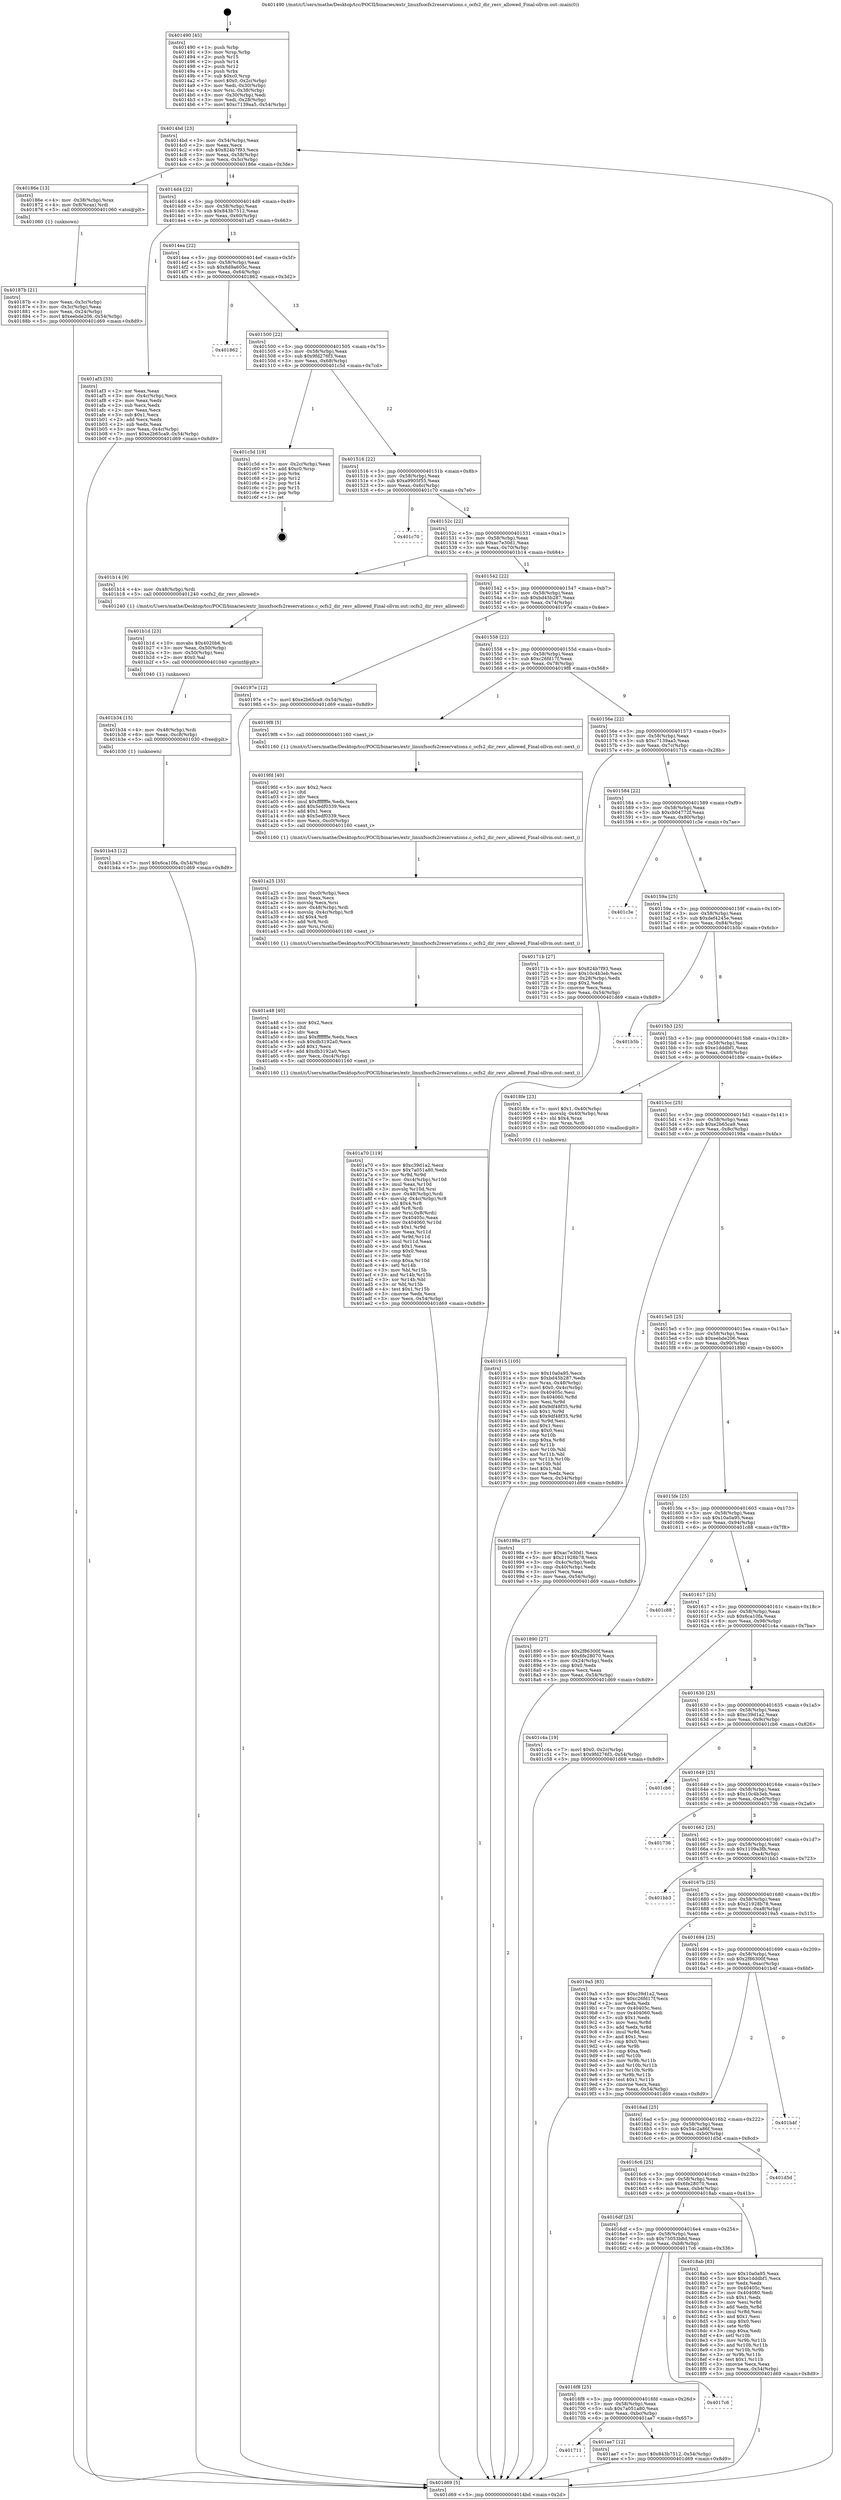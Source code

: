 digraph "0x401490" {
  label = "0x401490 (/mnt/c/Users/mathe/Desktop/tcc/POCII/binaries/extr_linuxfsocfs2reservations.c_ocfs2_dir_resv_allowed_Final-ollvm.out::main(0))"
  labelloc = "t"
  node[shape=record]

  Entry [label="",width=0.3,height=0.3,shape=circle,fillcolor=black,style=filled]
  "0x4014bd" [label="{
     0x4014bd [23]\l
     | [instrs]\l
     &nbsp;&nbsp;0x4014bd \<+3\>: mov -0x54(%rbp),%eax\l
     &nbsp;&nbsp;0x4014c0 \<+2\>: mov %eax,%ecx\l
     &nbsp;&nbsp;0x4014c2 \<+6\>: sub $0x824b7f93,%ecx\l
     &nbsp;&nbsp;0x4014c8 \<+3\>: mov %eax,-0x58(%rbp)\l
     &nbsp;&nbsp;0x4014cb \<+3\>: mov %ecx,-0x5c(%rbp)\l
     &nbsp;&nbsp;0x4014ce \<+6\>: je 000000000040186e \<main+0x3de\>\l
  }"]
  "0x40186e" [label="{
     0x40186e [13]\l
     | [instrs]\l
     &nbsp;&nbsp;0x40186e \<+4\>: mov -0x38(%rbp),%rax\l
     &nbsp;&nbsp;0x401872 \<+4\>: mov 0x8(%rax),%rdi\l
     &nbsp;&nbsp;0x401876 \<+5\>: call 0000000000401060 \<atoi@plt\>\l
     | [calls]\l
     &nbsp;&nbsp;0x401060 \{1\} (unknown)\l
  }"]
  "0x4014d4" [label="{
     0x4014d4 [22]\l
     | [instrs]\l
     &nbsp;&nbsp;0x4014d4 \<+5\>: jmp 00000000004014d9 \<main+0x49\>\l
     &nbsp;&nbsp;0x4014d9 \<+3\>: mov -0x58(%rbp),%eax\l
     &nbsp;&nbsp;0x4014dc \<+5\>: sub $0x843b7512,%eax\l
     &nbsp;&nbsp;0x4014e1 \<+3\>: mov %eax,-0x60(%rbp)\l
     &nbsp;&nbsp;0x4014e4 \<+6\>: je 0000000000401af3 \<main+0x663\>\l
  }"]
  Exit [label="",width=0.3,height=0.3,shape=circle,fillcolor=black,style=filled,peripheries=2]
  "0x401af3" [label="{
     0x401af3 [33]\l
     | [instrs]\l
     &nbsp;&nbsp;0x401af3 \<+2\>: xor %eax,%eax\l
     &nbsp;&nbsp;0x401af5 \<+3\>: mov -0x4c(%rbp),%ecx\l
     &nbsp;&nbsp;0x401af8 \<+2\>: mov %eax,%edx\l
     &nbsp;&nbsp;0x401afa \<+2\>: sub %ecx,%edx\l
     &nbsp;&nbsp;0x401afc \<+2\>: mov %eax,%ecx\l
     &nbsp;&nbsp;0x401afe \<+3\>: sub $0x1,%ecx\l
     &nbsp;&nbsp;0x401b01 \<+2\>: add %ecx,%edx\l
     &nbsp;&nbsp;0x401b03 \<+2\>: sub %edx,%eax\l
     &nbsp;&nbsp;0x401b05 \<+3\>: mov %eax,-0x4c(%rbp)\l
     &nbsp;&nbsp;0x401b08 \<+7\>: movl $0xe2b65ca9,-0x54(%rbp)\l
     &nbsp;&nbsp;0x401b0f \<+5\>: jmp 0000000000401d69 \<main+0x8d9\>\l
  }"]
  "0x4014ea" [label="{
     0x4014ea [22]\l
     | [instrs]\l
     &nbsp;&nbsp;0x4014ea \<+5\>: jmp 00000000004014ef \<main+0x5f\>\l
     &nbsp;&nbsp;0x4014ef \<+3\>: mov -0x58(%rbp),%eax\l
     &nbsp;&nbsp;0x4014f2 \<+5\>: sub $0x8d9a605c,%eax\l
     &nbsp;&nbsp;0x4014f7 \<+3\>: mov %eax,-0x64(%rbp)\l
     &nbsp;&nbsp;0x4014fa \<+6\>: je 0000000000401862 \<main+0x3d2\>\l
  }"]
  "0x401b43" [label="{
     0x401b43 [12]\l
     | [instrs]\l
     &nbsp;&nbsp;0x401b43 \<+7\>: movl $0x6ca10fa,-0x54(%rbp)\l
     &nbsp;&nbsp;0x401b4a \<+5\>: jmp 0000000000401d69 \<main+0x8d9\>\l
  }"]
  "0x401862" [label="{
     0x401862\l
  }", style=dashed]
  "0x401500" [label="{
     0x401500 [22]\l
     | [instrs]\l
     &nbsp;&nbsp;0x401500 \<+5\>: jmp 0000000000401505 \<main+0x75\>\l
     &nbsp;&nbsp;0x401505 \<+3\>: mov -0x58(%rbp),%eax\l
     &nbsp;&nbsp;0x401508 \<+5\>: sub $0x9fd276f3,%eax\l
     &nbsp;&nbsp;0x40150d \<+3\>: mov %eax,-0x68(%rbp)\l
     &nbsp;&nbsp;0x401510 \<+6\>: je 0000000000401c5d \<main+0x7cd\>\l
  }"]
  "0x401b34" [label="{
     0x401b34 [15]\l
     | [instrs]\l
     &nbsp;&nbsp;0x401b34 \<+4\>: mov -0x48(%rbp),%rdi\l
     &nbsp;&nbsp;0x401b38 \<+6\>: mov %eax,-0xc8(%rbp)\l
     &nbsp;&nbsp;0x401b3e \<+5\>: call 0000000000401030 \<free@plt\>\l
     | [calls]\l
     &nbsp;&nbsp;0x401030 \{1\} (unknown)\l
  }"]
  "0x401c5d" [label="{
     0x401c5d [19]\l
     | [instrs]\l
     &nbsp;&nbsp;0x401c5d \<+3\>: mov -0x2c(%rbp),%eax\l
     &nbsp;&nbsp;0x401c60 \<+7\>: add $0xc0,%rsp\l
     &nbsp;&nbsp;0x401c67 \<+1\>: pop %rbx\l
     &nbsp;&nbsp;0x401c68 \<+2\>: pop %r12\l
     &nbsp;&nbsp;0x401c6a \<+2\>: pop %r14\l
     &nbsp;&nbsp;0x401c6c \<+2\>: pop %r15\l
     &nbsp;&nbsp;0x401c6e \<+1\>: pop %rbp\l
     &nbsp;&nbsp;0x401c6f \<+1\>: ret\l
  }"]
  "0x401516" [label="{
     0x401516 [22]\l
     | [instrs]\l
     &nbsp;&nbsp;0x401516 \<+5\>: jmp 000000000040151b \<main+0x8b\>\l
     &nbsp;&nbsp;0x40151b \<+3\>: mov -0x58(%rbp),%eax\l
     &nbsp;&nbsp;0x40151e \<+5\>: sub $0xa9905f55,%eax\l
     &nbsp;&nbsp;0x401523 \<+3\>: mov %eax,-0x6c(%rbp)\l
     &nbsp;&nbsp;0x401526 \<+6\>: je 0000000000401c70 \<main+0x7e0\>\l
  }"]
  "0x401b1d" [label="{
     0x401b1d [23]\l
     | [instrs]\l
     &nbsp;&nbsp;0x401b1d \<+10\>: movabs $0x4020b6,%rdi\l
     &nbsp;&nbsp;0x401b27 \<+3\>: mov %eax,-0x50(%rbp)\l
     &nbsp;&nbsp;0x401b2a \<+3\>: mov -0x50(%rbp),%esi\l
     &nbsp;&nbsp;0x401b2d \<+2\>: mov $0x0,%al\l
     &nbsp;&nbsp;0x401b2f \<+5\>: call 0000000000401040 \<printf@plt\>\l
     | [calls]\l
     &nbsp;&nbsp;0x401040 \{1\} (unknown)\l
  }"]
  "0x401c70" [label="{
     0x401c70\l
  }", style=dashed]
  "0x40152c" [label="{
     0x40152c [22]\l
     | [instrs]\l
     &nbsp;&nbsp;0x40152c \<+5\>: jmp 0000000000401531 \<main+0xa1\>\l
     &nbsp;&nbsp;0x401531 \<+3\>: mov -0x58(%rbp),%eax\l
     &nbsp;&nbsp;0x401534 \<+5\>: sub $0xac7e30d1,%eax\l
     &nbsp;&nbsp;0x401539 \<+3\>: mov %eax,-0x70(%rbp)\l
     &nbsp;&nbsp;0x40153c \<+6\>: je 0000000000401b14 \<main+0x684\>\l
  }"]
  "0x401711" [label="{
     0x401711\l
  }", style=dashed]
  "0x401b14" [label="{
     0x401b14 [9]\l
     | [instrs]\l
     &nbsp;&nbsp;0x401b14 \<+4\>: mov -0x48(%rbp),%rdi\l
     &nbsp;&nbsp;0x401b18 \<+5\>: call 0000000000401240 \<ocfs2_dir_resv_allowed\>\l
     | [calls]\l
     &nbsp;&nbsp;0x401240 \{1\} (/mnt/c/Users/mathe/Desktop/tcc/POCII/binaries/extr_linuxfsocfs2reservations.c_ocfs2_dir_resv_allowed_Final-ollvm.out::ocfs2_dir_resv_allowed)\l
  }"]
  "0x401542" [label="{
     0x401542 [22]\l
     | [instrs]\l
     &nbsp;&nbsp;0x401542 \<+5\>: jmp 0000000000401547 \<main+0xb7\>\l
     &nbsp;&nbsp;0x401547 \<+3\>: mov -0x58(%rbp),%eax\l
     &nbsp;&nbsp;0x40154a \<+5\>: sub $0xbd45b287,%eax\l
     &nbsp;&nbsp;0x40154f \<+3\>: mov %eax,-0x74(%rbp)\l
     &nbsp;&nbsp;0x401552 \<+6\>: je 000000000040197e \<main+0x4ee\>\l
  }"]
  "0x401ae7" [label="{
     0x401ae7 [12]\l
     | [instrs]\l
     &nbsp;&nbsp;0x401ae7 \<+7\>: movl $0x843b7512,-0x54(%rbp)\l
     &nbsp;&nbsp;0x401aee \<+5\>: jmp 0000000000401d69 \<main+0x8d9\>\l
  }"]
  "0x40197e" [label="{
     0x40197e [12]\l
     | [instrs]\l
     &nbsp;&nbsp;0x40197e \<+7\>: movl $0xe2b65ca9,-0x54(%rbp)\l
     &nbsp;&nbsp;0x401985 \<+5\>: jmp 0000000000401d69 \<main+0x8d9\>\l
  }"]
  "0x401558" [label="{
     0x401558 [22]\l
     | [instrs]\l
     &nbsp;&nbsp;0x401558 \<+5\>: jmp 000000000040155d \<main+0xcd\>\l
     &nbsp;&nbsp;0x40155d \<+3\>: mov -0x58(%rbp),%eax\l
     &nbsp;&nbsp;0x401560 \<+5\>: sub $0xc26fd17f,%eax\l
     &nbsp;&nbsp;0x401565 \<+3\>: mov %eax,-0x78(%rbp)\l
     &nbsp;&nbsp;0x401568 \<+6\>: je 00000000004019f8 \<main+0x568\>\l
  }"]
  "0x4016f8" [label="{
     0x4016f8 [25]\l
     | [instrs]\l
     &nbsp;&nbsp;0x4016f8 \<+5\>: jmp 00000000004016fd \<main+0x26d\>\l
     &nbsp;&nbsp;0x4016fd \<+3\>: mov -0x58(%rbp),%eax\l
     &nbsp;&nbsp;0x401700 \<+5\>: sub $0x7a051a80,%eax\l
     &nbsp;&nbsp;0x401705 \<+6\>: mov %eax,-0xbc(%rbp)\l
     &nbsp;&nbsp;0x40170b \<+6\>: je 0000000000401ae7 \<main+0x657\>\l
  }"]
  "0x4019f8" [label="{
     0x4019f8 [5]\l
     | [instrs]\l
     &nbsp;&nbsp;0x4019f8 \<+5\>: call 0000000000401160 \<next_i\>\l
     | [calls]\l
     &nbsp;&nbsp;0x401160 \{1\} (/mnt/c/Users/mathe/Desktop/tcc/POCII/binaries/extr_linuxfsocfs2reservations.c_ocfs2_dir_resv_allowed_Final-ollvm.out::next_i)\l
  }"]
  "0x40156e" [label="{
     0x40156e [22]\l
     | [instrs]\l
     &nbsp;&nbsp;0x40156e \<+5\>: jmp 0000000000401573 \<main+0xe3\>\l
     &nbsp;&nbsp;0x401573 \<+3\>: mov -0x58(%rbp),%eax\l
     &nbsp;&nbsp;0x401576 \<+5\>: sub $0xc7139aa5,%eax\l
     &nbsp;&nbsp;0x40157b \<+3\>: mov %eax,-0x7c(%rbp)\l
     &nbsp;&nbsp;0x40157e \<+6\>: je 000000000040171b \<main+0x28b\>\l
  }"]
  "0x4017c6" [label="{
     0x4017c6\l
  }", style=dashed]
  "0x40171b" [label="{
     0x40171b [27]\l
     | [instrs]\l
     &nbsp;&nbsp;0x40171b \<+5\>: mov $0x824b7f93,%eax\l
     &nbsp;&nbsp;0x401720 \<+5\>: mov $0x10c4b3eb,%ecx\l
     &nbsp;&nbsp;0x401725 \<+3\>: mov -0x28(%rbp),%edx\l
     &nbsp;&nbsp;0x401728 \<+3\>: cmp $0x2,%edx\l
     &nbsp;&nbsp;0x40172b \<+3\>: cmovne %ecx,%eax\l
     &nbsp;&nbsp;0x40172e \<+3\>: mov %eax,-0x54(%rbp)\l
     &nbsp;&nbsp;0x401731 \<+5\>: jmp 0000000000401d69 \<main+0x8d9\>\l
  }"]
  "0x401584" [label="{
     0x401584 [22]\l
     | [instrs]\l
     &nbsp;&nbsp;0x401584 \<+5\>: jmp 0000000000401589 \<main+0xf9\>\l
     &nbsp;&nbsp;0x401589 \<+3\>: mov -0x58(%rbp),%eax\l
     &nbsp;&nbsp;0x40158c \<+5\>: sub $0xcb04772f,%eax\l
     &nbsp;&nbsp;0x401591 \<+3\>: mov %eax,-0x80(%rbp)\l
     &nbsp;&nbsp;0x401594 \<+6\>: je 0000000000401c3e \<main+0x7ae\>\l
  }"]
  "0x401d69" [label="{
     0x401d69 [5]\l
     | [instrs]\l
     &nbsp;&nbsp;0x401d69 \<+5\>: jmp 00000000004014bd \<main+0x2d\>\l
  }"]
  "0x401490" [label="{
     0x401490 [45]\l
     | [instrs]\l
     &nbsp;&nbsp;0x401490 \<+1\>: push %rbp\l
     &nbsp;&nbsp;0x401491 \<+3\>: mov %rsp,%rbp\l
     &nbsp;&nbsp;0x401494 \<+2\>: push %r15\l
     &nbsp;&nbsp;0x401496 \<+2\>: push %r14\l
     &nbsp;&nbsp;0x401498 \<+2\>: push %r12\l
     &nbsp;&nbsp;0x40149a \<+1\>: push %rbx\l
     &nbsp;&nbsp;0x40149b \<+7\>: sub $0xc0,%rsp\l
     &nbsp;&nbsp;0x4014a2 \<+7\>: movl $0x0,-0x2c(%rbp)\l
     &nbsp;&nbsp;0x4014a9 \<+3\>: mov %edi,-0x30(%rbp)\l
     &nbsp;&nbsp;0x4014ac \<+4\>: mov %rsi,-0x38(%rbp)\l
     &nbsp;&nbsp;0x4014b0 \<+3\>: mov -0x30(%rbp),%edi\l
     &nbsp;&nbsp;0x4014b3 \<+3\>: mov %edi,-0x28(%rbp)\l
     &nbsp;&nbsp;0x4014b6 \<+7\>: movl $0xc7139aa5,-0x54(%rbp)\l
  }"]
  "0x40187b" [label="{
     0x40187b [21]\l
     | [instrs]\l
     &nbsp;&nbsp;0x40187b \<+3\>: mov %eax,-0x3c(%rbp)\l
     &nbsp;&nbsp;0x40187e \<+3\>: mov -0x3c(%rbp),%eax\l
     &nbsp;&nbsp;0x401881 \<+3\>: mov %eax,-0x24(%rbp)\l
     &nbsp;&nbsp;0x401884 \<+7\>: movl $0xeebde206,-0x54(%rbp)\l
     &nbsp;&nbsp;0x40188b \<+5\>: jmp 0000000000401d69 \<main+0x8d9\>\l
  }"]
  "0x401a70" [label="{
     0x401a70 [119]\l
     | [instrs]\l
     &nbsp;&nbsp;0x401a70 \<+5\>: mov $0xc39d1a2,%ecx\l
     &nbsp;&nbsp;0x401a75 \<+5\>: mov $0x7a051a80,%edx\l
     &nbsp;&nbsp;0x401a7a \<+3\>: xor %r9d,%r9d\l
     &nbsp;&nbsp;0x401a7d \<+7\>: mov -0xc4(%rbp),%r10d\l
     &nbsp;&nbsp;0x401a84 \<+4\>: imul %eax,%r10d\l
     &nbsp;&nbsp;0x401a88 \<+3\>: movslq %r10d,%rsi\l
     &nbsp;&nbsp;0x401a8b \<+4\>: mov -0x48(%rbp),%rdi\l
     &nbsp;&nbsp;0x401a8f \<+4\>: movslq -0x4c(%rbp),%r8\l
     &nbsp;&nbsp;0x401a93 \<+4\>: shl $0x4,%r8\l
     &nbsp;&nbsp;0x401a97 \<+3\>: add %r8,%rdi\l
     &nbsp;&nbsp;0x401a9a \<+4\>: mov %rsi,0x8(%rdi)\l
     &nbsp;&nbsp;0x401a9e \<+7\>: mov 0x40405c,%eax\l
     &nbsp;&nbsp;0x401aa5 \<+8\>: mov 0x404060,%r10d\l
     &nbsp;&nbsp;0x401aad \<+4\>: sub $0x1,%r9d\l
     &nbsp;&nbsp;0x401ab1 \<+3\>: mov %eax,%r11d\l
     &nbsp;&nbsp;0x401ab4 \<+3\>: add %r9d,%r11d\l
     &nbsp;&nbsp;0x401ab7 \<+4\>: imul %r11d,%eax\l
     &nbsp;&nbsp;0x401abb \<+3\>: and $0x1,%eax\l
     &nbsp;&nbsp;0x401abe \<+3\>: cmp $0x0,%eax\l
     &nbsp;&nbsp;0x401ac1 \<+3\>: sete %bl\l
     &nbsp;&nbsp;0x401ac4 \<+4\>: cmp $0xa,%r10d\l
     &nbsp;&nbsp;0x401ac8 \<+4\>: setl %r14b\l
     &nbsp;&nbsp;0x401acc \<+3\>: mov %bl,%r15b\l
     &nbsp;&nbsp;0x401acf \<+3\>: and %r14b,%r15b\l
     &nbsp;&nbsp;0x401ad2 \<+3\>: xor %r14b,%bl\l
     &nbsp;&nbsp;0x401ad5 \<+3\>: or %bl,%r15b\l
     &nbsp;&nbsp;0x401ad8 \<+4\>: test $0x1,%r15b\l
     &nbsp;&nbsp;0x401adc \<+3\>: cmovne %edx,%ecx\l
     &nbsp;&nbsp;0x401adf \<+3\>: mov %ecx,-0x54(%rbp)\l
     &nbsp;&nbsp;0x401ae2 \<+5\>: jmp 0000000000401d69 \<main+0x8d9\>\l
  }"]
  "0x401c3e" [label="{
     0x401c3e\l
  }", style=dashed]
  "0x40159a" [label="{
     0x40159a [25]\l
     | [instrs]\l
     &nbsp;&nbsp;0x40159a \<+5\>: jmp 000000000040159f \<main+0x10f\>\l
     &nbsp;&nbsp;0x40159f \<+3\>: mov -0x58(%rbp),%eax\l
     &nbsp;&nbsp;0x4015a2 \<+5\>: sub $0xdef4245e,%eax\l
     &nbsp;&nbsp;0x4015a7 \<+6\>: mov %eax,-0x84(%rbp)\l
     &nbsp;&nbsp;0x4015ad \<+6\>: je 0000000000401b5b \<main+0x6cb\>\l
  }"]
  "0x401a48" [label="{
     0x401a48 [40]\l
     | [instrs]\l
     &nbsp;&nbsp;0x401a48 \<+5\>: mov $0x2,%ecx\l
     &nbsp;&nbsp;0x401a4d \<+1\>: cltd\l
     &nbsp;&nbsp;0x401a4e \<+2\>: idiv %ecx\l
     &nbsp;&nbsp;0x401a50 \<+6\>: imul $0xfffffffe,%edx,%ecx\l
     &nbsp;&nbsp;0x401a56 \<+6\>: sub $0xdb3192a0,%ecx\l
     &nbsp;&nbsp;0x401a5c \<+3\>: add $0x1,%ecx\l
     &nbsp;&nbsp;0x401a5f \<+6\>: add $0xdb3192a0,%ecx\l
     &nbsp;&nbsp;0x401a65 \<+6\>: mov %ecx,-0xc4(%rbp)\l
     &nbsp;&nbsp;0x401a6b \<+5\>: call 0000000000401160 \<next_i\>\l
     | [calls]\l
     &nbsp;&nbsp;0x401160 \{1\} (/mnt/c/Users/mathe/Desktop/tcc/POCII/binaries/extr_linuxfsocfs2reservations.c_ocfs2_dir_resv_allowed_Final-ollvm.out::next_i)\l
  }"]
  "0x401b5b" [label="{
     0x401b5b\l
  }", style=dashed]
  "0x4015b3" [label="{
     0x4015b3 [25]\l
     | [instrs]\l
     &nbsp;&nbsp;0x4015b3 \<+5\>: jmp 00000000004015b8 \<main+0x128\>\l
     &nbsp;&nbsp;0x4015b8 \<+3\>: mov -0x58(%rbp),%eax\l
     &nbsp;&nbsp;0x4015bb \<+5\>: sub $0xe1dddbf1,%eax\l
     &nbsp;&nbsp;0x4015c0 \<+6\>: mov %eax,-0x88(%rbp)\l
     &nbsp;&nbsp;0x4015c6 \<+6\>: je 00000000004018fe \<main+0x46e\>\l
  }"]
  "0x401a25" [label="{
     0x401a25 [35]\l
     | [instrs]\l
     &nbsp;&nbsp;0x401a25 \<+6\>: mov -0xc0(%rbp),%ecx\l
     &nbsp;&nbsp;0x401a2b \<+3\>: imul %eax,%ecx\l
     &nbsp;&nbsp;0x401a2e \<+3\>: movslq %ecx,%rsi\l
     &nbsp;&nbsp;0x401a31 \<+4\>: mov -0x48(%rbp),%rdi\l
     &nbsp;&nbsp;0x401a35 \<+4\>: movslq -0x4c(%rbp),%r8\l
     &nbsp;&nbsp;0x401a39 \<+4\>: shl $0x4,%r8\l
     &nbsp;&nbsp;0x401a3d \<+3\>: add %r8,%rdi\l
     &nbsp;&nbsp;0x401a40 \<+3\>: mov %rsi,(%rdi)\l
     &nbsp;&nbsp;0x401a43 \<+5\>: call 0000000000401160 \<next_i\>\l
     | [calls]\l
     &nbsp;&nbsp;0x401160 \{1\} (/mnt/c/Users/mathe/Desktop/tcc/POCII/binaries/extr_linuxfsocfs2reservations.c_ocfs2_dir_resv_allowed_Final-ollvm.out::next_i)\l
  }"]
  "0x4018fe" [label="{
     0x4018fe [23]\l
     | [instrs]\l
     &nbsp;&nbsp;0x4018fe \<+7\>: movl $0x1,-0x40(%rbp)\l
     &nbsp;&nbsp;0x401905 \<+4\>: movslq -0x40(%rbp),%rax\l
     &nbsp;&nbsp;0x401909 \<+4\>: shl $0x4,%rax\l
     &nbsp;&nbsp;0x40190d \<+3\>: mov %rax,%rdi\l
     &nbsp;&nbsp;0x401910 \<+5\>: call 0000000000401050 \<malloc@plt\>\l
     | [calls]\l
     &nbsp;&nbsp;0x401050 \{1\} (unknown)\l
  }"]
  "0x4015cc" [label="{
     0x4015cc [25]\l
     | [instrs]\l
     &nbsp;&nbsp;0x4015cc \<+5\>: jmp 00000000004015d1 \<main+0x141\>\l
     &nbsp;&nbsp;0x4015d1 \<+3\>: mov -0x58(%rbp),%eax\l
     &nbsp;&nbsp;0x4015d4 \<+5\>: sub $0xe2b65ca9,%eax\l
     &nbsp;&nbsp;0x4015d9 \<+6\>: mov %eax,-0x8c(%rbp)\l
     &nbsp;&nbsp;0x4015df \<+6\>: je 000000000040198a \<main+0x4fa\>\l
  }"]
  "0x4019fd" [label="{
     0x4019fd [40]\l
     | [instrs]\l
     &nbsp;&nbsp;0x4019fd \<+5\>: mov $0x2,%ecx\l
     &nbsp;&nbsp;0x401a02 \<+1\>: cltd\l
     &nbsp;&nbsp;0x401a03 \<+2\>: idiv %ecx\l
     &nbsp;&nbsp;0x401a05 \<+6\>: imul $0xfffffffe,%edx,%ecx\l
     &nbsp;&nbsp;0x401a0b \<+6\>: add $0x5edf0339,%ecx\l
     &nbsp;&nbsp;0x401a11 \<+3\>: add $0x1,%ecx\l
     &nbsp;&nbsp;0x401a14 \<+6\>: sub $0x5edf0339,%ecx\l
     &nbsp;&nbsp;0x401a1a \<+6\>: mov %ecx,-0xc0(%rbp)\l
     &nbsp;&nbsp;0x401a20 \<+5\>: call 0000000000401160 \<next_i\>\l
     | [calls]\l
     &nbsp;&nbsp;0x401160 \{1\} (/mnt/c/Users/mathe/Desktop/tcc/POCII/binaries/extr_linuxfsocfs2reservations.c_ocfs2_dir_resv_allowed_Final-ollvm.out::next_i)\l
  }"]
  "0x40198a" [label="{
     0x40198a [27]\l
     | [instrs]\l
     &nbsp;&nbsp;0x40198a \<+5\>: mov $0xac7e30d1,%eax\l
     &nbsp;&nbsp;0x40198f \<+5\>: mov $0x21928b78,%ecx\l
     &nbsp;&nbsp;0x401994 \<+3\>: mov -0x4c(%rbp),%edx\l
     &nbsp;&nbsp;0x401997 \<+3\>: cmp -0x40(%rbp),%edx\l
     &nbsp;&nbsp;0x40199a \<+3\>: cmovl %ecx,%eax\l
     &nbsp;&nbsp;0x40199d \<+3\>: mov %eax,-0x54(%rbp)\l
     &nbsp;&nbsp;0x4019a0 \<+5\>: jmp 0000000000401d69 \<main+0x8d9\>\l
  }"]
  "0x4015e5" [label="{
     0x4015e5 [25]\l
     | [instrs]\l
     &nbsp;&nbsp;0x4015e5 \<+5\>: jmp 00000000004015ea \<main+0x15a\>\l
     &nbsp;&nbsp;0x4015ea \<+3\>: mov -0x58(%rbp),%eax\l
     &nbsp;&nbsp;0x4015ed \<+5\>: sub $0xeebde206,%eax\l
     &nbsp;&nbsp;0x4015f2 \<+6\>: mov %eax,-0x90(%rbp)\l
     &nbsp;&nbsp;0x4015f8 \<+6\>: je 0000000000401890 \<main+0x400\>\l
  }"]
  "0x401915" [label="{
     0x401915 [105]\l
     | [instrs]\l
     &nbsp;&nbsp;0x401915 \<+5\>: mov $0x10a0a95,%ecx\l
     &nbsp;&nbsp;0x40191a \<+5\>: mov $0xbd45b287,%edx\l
     &nbsp;&nbsp;0x40191f \<+4\>: mov %rax,-0x48(%rbp)\l
     &nbsp;&nbsp;0x401923 \<+7\>: movl $0x0,-0x4c(%rbp)\l
     &nbsp;&nbsp;0x40192a \<+7\>: mov 0x40405c,%esi\l
     &nbsp;&nbsp;0x401931 \<+8\>: mov 0x404060,%r8d\l
     &nbsp;&nbsp;0x401939 \<+3\>: mov %esi,%r9d\l
     &nbsp;&nbsp;0x40193c \<+7\>: add $0x9df48f35,%r9d\l
     &nbsp;&nbsp;0x401943 \<+4\>: sub $0x1,%r9d\l
     &nbsp;&nbsp;0x401947 \<+7\>: sub $0x9df48f35,%r9d\l
     &nbsp;&nbsp;0x40194e \<+4\>: imul %r9d,%esi\l
     &nbsp;&nbsp;0x401952 \<+3\>: and $0x1,%esi\l
     &nbsp;&nbsp;0x401955 \<+3\>: cmp $0x0,%esi\l
     &nbsp;&nbsp;0x401958 \<+4\>: sete %r10b\l
     &nbsp;&nbsp;0x40195c \<+4\>: cmp $0xa,%r8d\l
     &nbsp;&nbsp;0x401960 \<+4\>: setl %r11b\l
     &nbsp;&nbsp;0x401964 \<+3\>: mov %r10b,%bl\l
     &nbsp;&nbsp;0x401967 \<+3\>: and %r11b,%bl\l
     &nbsp;&nbsp;0x40196a \<+3\>: xor %r11b,%r10b\l
     &nbsp;&nbsp;0x40196d \<+3\>: or %r10b,%bl\l
     &nbsp;&nbsp;0x401970 \<+3\>: test $0x1,%bl\l
     &nbsp;&nbsp;0x401973 \<+3\>: cmovne %edx,%ecx\l
     &nbsp;&nbsp;0x401976 \<+3\>: mov %ecx,-0x54(%rbp)\l
     &nbsp;&nbsp;0x401979 \<+5\>: jmp 0000000000401d69 \<main+0x8d9\>\l
  }"]
  "0x401890" [label="{
     0x401890 [27]\l
     | [instrs]\l
     &nbsp;&nbsp;0x401890 \<+5\>: mov $0x2f86300f,%eax\l
     &nbsp;&nbsp;0x401895 \<+5\>: mov $0x6fe28070,%ecx\l
     &nbsp;&nbsp;0x40189a \<+3\>: mov -0x24(%rbp),%edx\l
     &nbsp;&nbsp;0x40189d \<+3\>: cmp $0x0,%edx\l
     &nbsp;&nbsp;0x4018a0 \<+3\>: cmove %ecx,%eax\l
     &nbsp;&nbsp;0x4018a3 \<+3\>: mov %eax,-0x54(%rbp)\l
     &nbsp;&nbsp;0x4018a6 \<+5\>: jmp 0000000000401d69 \<main+0x8d9\>\l
  }"]
  "0x4015fe" [label="{
     0x4015fe [25]\l
     | [instrs]\l
     &nbsp;&nbsp;0x4015fe \<+5\>: jmp 0000000000401603 \<main+0x173\>\l
     &nbsp;&nbsp;0x401603 \<+3\>: mov -0x58(%rbp),%eax\l
     &nbsp;&nbsp;0x401606 \<+5\>: sub $0x10a0a95,%eax\l
     &nbsp;&nbsp;0x40160b \<+6\>: mov %eax,-0x94(%rbp)\l
     &nbsp;&nbsp;0x401611 \<+6\>: je 0000000000401c88 \<main+0x7f8\>\l
  }"]
  "0x4016df" [label="{
     0x4016df [25]\l
     | [instrs]\l
     &nbsp;&nbsp;0x4016df \<+5\>: jmp 00000000004016e4 \<main+0x254\>\l
     &nbsp;&nbsp;0x4016e4 \<+3\>: mov -0x58(%rbp),%eax\l
     &nbsp;&nbsp;0x4016e7 \<+5\>: sub $0x75053b8d,%eax\l
     &nbsp;&nbsp;0x4016ec \<+6\>: mov %eax,-0xb8(%rbp)\l
     &nbsp;&nbsp;0x4016f2 \<+6\>: je 00000000004017c6 \<main+0x336\>\l
  }"]
  "0x401c88" [label="{
     0x401c88\l
  }", style=dashed]
  "0x401617" [label="{
     0x401617 [25]\l
     | [instrs]\l
     &nbsp;&nbsp;0x401617 \<+5\>: jmp 000000000040161c \<main+0x18c\>\l
     &nbsp;&nbsp;0x40161c \<+3\>: mov -0x58(%rbp),%eax\l
     &nbsp;&nbsp;0x40161f \<+5\>: sub $0x6ca10fa,%eax\l
     &nbsp;&nbsp;0x401624 \<+6\>: mov %eax,-0x98(%rbp)\l
     &nbsp;&nbsp;0x40162a \<+6\>: je 0000000000401c4a \<main+0x7ba\>\l
  }"]
  "0x4018ab" [label="{
     0x4018ab [83]\l
     | [instrs]\l
     &nbsp;&nbsp;0x4018ab \<+5\>: mov $0x10a0a95,%eax\l
     &nbsp;&nbsp;0x4018b0 \<+5\>: mov $0xe1dddbf1,%ecx\l
     &nbsp;&nbsp;0x4018b5 \<+2\>: xor %edx,%edx\l
     &nbsp;&nbsp;0x4018b7 \<+7\>: mov 0x40405c,%esi\l
     &nbsp;&nbsp;0x4018be \<+7\>: mov 0x404060,%edi\l
     &nbsp;&nbsp;0x4018c5 \<+3\>: sub $0x1,%edx\l
     &nbsp;&nbsp;0x4018c8 \<+3\>: mov %esi,%r8d\l
     &nbsp;&nbsp;0x4018cb \<+3\>: add %edx,%r8d\l
     &nbsp;&nbsp;0x4018ce \<+4\>: imul %r8d,%esi\l
     &nbsp;&nbsp;0x4018d2 \<+3\>: and $0x1,%esi\l
     &nbsp;&nbsp;0x4018d5 \<+3\>: cmp $0x0,%esi\l
     &nbsp;&nbsp;0x4018d8 \<+4\>: sete %r9b\l
     &nbsp;&nbsp;0x4018dc \<+3\>: cmp $0xa,%edi\l
     &nbsp;&nbsp;0x4018df \<+4\>: setl %r10b\l
     &nbsp;&nbsp;0x4018e3 \<+3\>: mov %r9b,%r11b\l
     &nbsp;&nbsp;0x4018e6 \<+3\>: and %r10b,%r11b\l
     &nbsp;&nbsp;0x4018e9 \<+3\>: xor %r10b,%r9b\l
     &nbsp;&nbsp;0x4018ec \<+3\>: or %r9b,%r11b\l
     &nbsp;&nbsp;0x4018ef \<+4\>: test $0x1,%r11b\l
     &nbsp;&nbsp;0x4018f3 \<+3\>: cmovne %ecx,%eax\l
     &nbsp;&nbsp;0x4018f6 \<+3\>: mov %eax,-0x54(%rbp)\l
     &nbsp;&nbsp;0x4018f9 \<+5\>: jmp 0000000000401d69 \<main+0x8d9\>\l
  }"]
  "0x401c4a" [label="{
     0x401c4a [19]\l
     | [instrs]\l
     &nbsp;&nbsp;0x401c4a \<+7\>: movl $0x0,-0x2c(%rbp)\l
     &nbsp;&nbsp;0x401c51 \<+7\>: movl $0x9fd276f3,-0x54(%rbp)\l
     &nbsp;&nbsp;0x401c58 \<+5\>: jmp 0000000000401d69 \<main+0x8d9\>\l
  }"]
  "0x401630" [label="{
     0x401630 [25]\l
     | [instrs]\l
     &nbsp;&nbsp;0x401630 \<+5\>: jmp 0000000000401635 \<main+0x1a5\>\l
     &nbsp;&nbsp;0x401635 \<+3\>: mov -0x58(%rbp),%eax\l
     &nbsp;&nbsp;0x401638 \<+5\>: sub $0xc39d1a2,%eax\l
     &nbsp;&nbsp;0x40163d \<+6\>: mov %eax,-0x9c(%rbp)\l
     &nbsp;&nbsp;0x401643 \<+6\>: je 0000000000401cb6 \<main+0x826\>\l
  }"]
  "0x4016c6" [label="{
     0x4016c6 [25]\l
     | [instrs]\l
     &nbsp;&nbsp;0x4016c6 \<+5\>: jmp 00000000004016cb \<main+0x23b\>\l
     &nbsp;&nbsp;0x4016cb \<+3\>: mov -0x58(%rbp),%eax\l
     &nbsp;&nbsp;0x4016ce \<+5\>: sub $0x6fe28070,%eax\l
     &nbsp;&nbsp;0x4016d3 \<+6\>: mov %eax,-0xb4(%rbp)\l
     &nbsp;&nbsp;0x4016d9 \<+6\>: je 00000000004018ab \<main+0x41b\>\l
  }"]
  "0x401cb6" [label="{
     0x401cb6\l
  }", style=dashed]
  "0x401649" [label="{
     0x401649 [25]\l
     | [instrs]\l
     &nbsp;&nbsp;0x401649 \<+5\>: jmp 000000000040164e \<main+0x1be\>\l
     &nbsp;&nbsp;0x40164e \<+3\>: mov -0x58(%rbp),%eax\l
     &nbsp;&nbsp;0x401651 \<+5\>: sub $0x10c4b3eb,%eax\l
     &nbsp;&nbsp;0x401656 \<+6\>: mov %eax,-0xa0(%rbp)\l
     &nbsp;&nbsp;0x40165c \<+6\>: je 0000000000401736 \<main+0x2a6\>\l
  }"]
  "0x401d5d" [label="{
     0x401d5d\l
  }", style=dashed]
  "0x401736" [label="{
     0x401736\l
  }", style=dashed]
  "0x401662" [label="{
     0x401662 [25]\l
     | [instrs]\l
     &nbsp;&nbsp;0x401662 \<+5\>: jmp 0000000000401667 \<main+0x1d7\>\l
     &nbsp;&nbsp;0x401667 \<+3\>: mov -0x58(%rbp),%eax\l
     &nbsp;&nbsp;0x40166a \<+5\>: sub $0x1109a3fb,%eax\l
     &nbsp;&nbsp;0x40166f \<+6\>: mov %eax,-0xa4(%rbp)\l
     &nbsp;&nbsp;0x401675 \<+6\>: je 0000000000401bb3 \<main+0x723\>\l
  }"]
  "0x4016ad" [label="{
     0x4016ad [25]\l
     | [instrs]\l
     &nbsp;&nbsp;0x4016ad \<+5\>: jmp 00000000004016b2 \<main+0x222\>\l
     &nbsp;&nbsp;0x4016b2 \<+3\>: mov -0x58(%rbp),%eax\l
     &nbsp;&nbsp;0x4016b5 \<+5\>: sub $0x54c2a86f,%eax\l
     &nbsp;&nbsp;0x4016ba \<+6\>: mov %eax,-0xb0(%rbp)\l
     &nbsp;&nbsp;0x4016c0 \<+6\>: je 0000000000401d5d \<main+0x8cd\>\l
  }"]
  "0x401bb3" [label="{
     0x401bb3\l
  }", style=dashed]
  "0x40167b" [label="{
     0x40167b [25]\l
     | [instrs]\l
     &nbsp;&nbsp;0x40167b \<+5\>: jmp 0000000000401680 \<main+0x1f0\>\l
     &nbsp;&nbsp;0x401680 \<+3\>: mov -0x58(%rbp),%eax\l
     &nbsp;&nbsp;0x401683 \<+5\>: sub $0x21928b78,%eax\l
     &nbsp;&nbsp;0x401688 \<+6\>: mov %eax,-0xa8(%rbp)\l
     &nbsp;&nbsp;0x40168e \<+6\>: je 00000000004019a5 \<main+0x515\>\l
  }"]
  "0x401b4f" [label="{
     0x401b4f\l
  }", style=dashed]
  "0x4019a5" [label="{
     0x4019a5 [83]\l
     | [instrs]\l
     &nbsp;&nbsp;0x4019a5 \<+5\>: mov $0xc39d1a2,%eax\l
     &nbsp;&nbsp;0x4019aa \<+5\>: mov $0xc26fd17f,%ecx\l
     &nbsp;&nbsp;0x4019af \<+2\>: xor %edx,%edx\l
     &nbsp;&nbsp;0x4019b1 \<+7\>: mov 0x40405c,%esi\l
     &nbsp;&nbsp;0x4019b8 \<+7\>: mov 0x404060,%edi\l
     &nbsp;&nbsp;0x4019bf \<+3\>: sub $0x1,%edx\l
     &nbsp;&nbsp;0x4019c2 \<+3\>: mov %esi,%r8d\l
     &nbsp;&nbsp;0x4019c5 \<+3\>: add %edx,%r8d\l
     &nbsp;&nbsp;0x4019c8 \<+4\>: imul %r8d,%esi\l
     &nbsp;&nbsp;0x4019cc \<+3\>: and $0x1,%esi\l
     &nbsp;&nbsp;0x4019cf \<+3\>: cmp $0x0,%esi\l
     &nbsp;&nbsp;0x4019d2 \<+4\>: sete %r9b\l
     &nbsp;&nbsp;0x4019d6 \<+3\>: cmp $0xa,%edi\l
     &nbsp;&nbsp;0x4019d9 \<+4\>: setl %r10b\l
     &nbsp;&nbsp;0x4019dd \<+3\>: mov %r9b,%r11b\l
     &nbsp;&nbsp;0x4019e0 \<+3\>: and %r10b,%r11b\l
     &nbsp;&nbsp;0x4019e3 \<+3\>: xor %r10b,%r9b\l
     &nbsp;&nbsp;0x4019e6 \<+3\>: or %r9b,%r11b\l
     &nbsp;&nbsp;0x4019e9 \<+4\>: test $0x1,%r11b\l
     &nbsp;&nbsp;0x4019ed \<+3\>: cmovne %ecx,%eax\l
     &nbsp;&nbsp;0x4019f0 \<+3\>: mov %eax,-0x54(%rbp)\l
     &nbsp;&nbsp;0x4019f3 \<+5\>: jmp 0000000000401d69 \<main+0x8d9\>\l
  }"]
  "0x401694" [label="{
     0x401694 [25]\l
     | [instrs]\l
     &nbsp;&nbsp;0x401694 \<+5\>: jmp 0000000000401699 \<main+0x209\>\l
     &nbsp;&nbsp;0x401699 \<+3\>: mov -0x58(%rbp),%eax\l
     &nbsp;&nbsp;0x40169c \<+5\>: sub $0x2f86300f,%eax\l
     &nbsp;&nbsp;0x4016a1 \<+6\>: mov %eax,-0xac(%rbp)\l
     &nbsp;&nbsp;0x4016a7 \<+6\>: je 0000000000401b4f \<main+0x6bf\>\l
  }"]
  Entry -> "0x401490" [label=" 1"]
  "0x4014bd" -> "0x40186e" [label=" 1"]
  "0x4014bd" -> "0x4014d4" [label=" 14"]
  "0x401c5d" -> Exit [label=" 1"]
  "0x4014d4" -> "0x401af3" [label=" 1"]
  "0x4014d4" -> "0x4014ea" [label=" 13"]
  "0x401c4a" -> "0x401d69" [label=" 1"]
  "0x4014ea" -> "0x401862" [label=" 0"]
  "0x4014ea" -> "0x401500" [label=" 13"]
  "0x401b43" -> "0x401d69" [label=" 1"]
  "0x401500" -> "0x401c5d" [label=" 1"]
  "0x401500" -> "0x401516" [label=" 12"]
  "0x401b34" -> "0x401b43" [label=" 1"]
  "0x401516" -> "0x401c70" [label=" 0"]
  "0x401516" -> "0x40152c" [label=" 12"]
  "0x401b1d" -> "0x401b34" [label=" 1"]
  "0x40152c" -> "0x401b14" [label=" 1"]
  "0x40152c" -> "0x401542" [label=" 11"]
  "0x401b14" -> "0x401b1d" [label=" 1"]
  "0x401542" -> "0x40197e" [label=" 1"]
  "0x401542" -> "0x401558" [label=" 10"]
  "0x401af3" -> "0x401d69" [label=" 1"]
  "0x401558" -> "0x4019f8" [label=" 1"]
  "0x401558" -> "0x40156e" [label=" 9"]
  "0x4016f8" -> "0x401711" [label=" 0"]
  "0x40156e" -> "0x40171b" [label=" 1"]
  "0x40156e" -> "0x401584" [label=" 8"]
  "0x40171b" -> "0x401d69" [label=" 1"]
  "0x401490" -> "0x4014bd" [label=" 1"]
  "0x401d69" -> "0x4014bd" [label=" 14"]
  "0x40186e" -> "0x40187b" [label=" 1"]
  "0x40187b" -> "0x401d69" [label=" 1"]
  "0x4016f8" -> "0x401ae7" [label=" 1"]
  "0x401584" -> "0x401c3e" [label=" 0"]
  "0x401584" -> "0x40159a" [label=" 8"]
  "0x4016df" -> "0x4016f8" [label=" 1"]
  "0x40159a" -> "0x401b5b" [label=" 0"]
  "0x40159a" -> "0x4015b3" [label=" 8"]
  "0x4016df" -> "0x4017c6" [label=" 0"]
  "0x4015b3" -> "0x4018fe" [label=" 1"]
  "0x4015b3" -> "0x4015cc" [label=" 7"]
  "0x401ae7" -> "0x401d69" [label=" 1"]
  "0x4015cc" -> "0x40198a" [label=" 2"]
  "0x4015cc" -> "0x4015e5" [label=" 5"]
  "0x401a70" -> "0x401d69" [label=" 1"]
  "0x4015e5" -> "0x401890" [label=" 1"]
  "0x4015e5" -> "0x4015fe" [label=" 4"]
  "0x401890" -> "0x401d69" [label=" 1"]
  "0x401a48" -> "0x401a70" [label=" 1"]
  "0x4015fe" -> "0x401c88" [label=" 0"]
  "0x4015fe" -> "0x401617" [label=" 4"]
  "0x401a25" -> "0x401a48" [label=" 1"]
  "0x401617" -> "0x401c4a" [label=" 1"]
  "0x401617" -> "0x401630" [label=" 3"]
  "0x4019fd" -> "0x401a25" [label=" 1"]
  "0x401630" -> "0x401cb6" [label=" 0"]
  "0x401630" -> "0x401649" [label=" 3"]
  "0x4019a5" -> "0x401d69" [label=" 1"]
  "0x401649" -> "0x401736" [label=" 0"]
  "0x401649" -> "0x401662" [label=" 3"]
  "0x40198a" -> "0x401d69" [label=" 2"]
  "0x401662" -> "0x401bb3" [label=" 0"]
  "0x401662" -> "0x40167b" [label=" 3"]
  "0x401915" -> "0x401d69" [label=" 1"]
  "0x40167b" -> "0x4019a5" [label=" 1"]
  "0x40167b" -> "0x401694" [label=" 2"]
  "0x4018fe" -> "0x401915" [label=" 1"]
  "0x401694" -> "0x401b4f" [label=" 0"]
  "0x401694" -> "0x4016ad" [label=" 2"]
  "0x40197e" -> "0x401d69" [label=" 1"]
  "0x4016ad" -> "0x401d5d" [label=" 0"]
  "0x4016ad" -> "0x4016c6" [label=" 2"]
  "0x4019f8" -> "0x4019fd" [label=" 1"]
  "0x4016c6" -> "0x4018ab" [label=" 1"]
  "0x4016c6" -> "0x4016df" [label=" 1"]
  "0x4018ab" -> "0x401d69" [label=" 1"]
}
